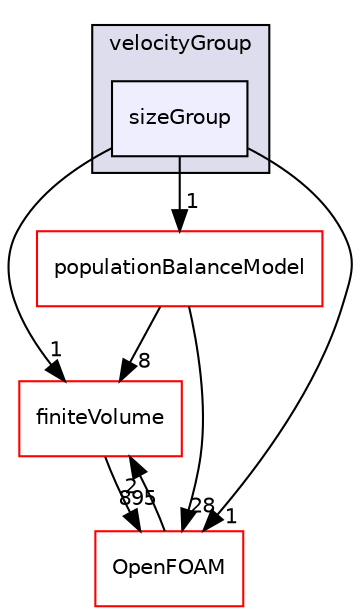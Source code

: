 digraph "src/phaseSystemModels/reactingEulerFoam/phaseSystems/diameterModels/velocityGroup/sizeGroup" {
  bgcolor=transparent;
  compound=true
  node [ fontsize="10", fontname="Helvetica"];
  edge [ labelfontsize="10", labelfontname="Helvetica"];
  subgraph clusterdir_271e7c6e1ecf85ff5235ed3b4871b05d {
    graph [ bgcolor="#ddddee", pencolor="black", label="velocityGroup" fontname="Helvetica", fontsize="10", URL="dir_271e7c6e1ecf85ff5235ed3b4871b05d.html"]
  dir_e316aae83fb5e8eb6e209d25cf00578a [shape=box, label="sizeGroup", style="filled", fillcolor="#eeeeff", pencolor="black", URL="dir_e316aae83fb5e8eb6e209d25cf00578a.html"];
  }
  dir_9bd15774b555cf7259a6fa18f99fe99b [shape=box label="finiteVolume" color="red" URL="dir_9bd15774b555cf7259a6fa18f99fe99b.html"];
  dir_4a6d1fbad301874a73ea01594d41bbe5 [shape=box label="populationBalanceModel" color="red" URL="dir_4a6d1fbad301874a73ea01594d41bbe5.html"];
  dir_c5473ff19b20e6ec4dfe5c310b3778a8 [shape=box label="OpenFOAM" color="red" URL="dir_c5473ff19b20e6ec4dfe5c310b3778a8.html"];
  dir_9bd15774b555cf7259a6fa18f99fe99b->dir_c5473ff19b20e6ec4dfe5c310b3778a8 [headlabel="895", labeldistance=1.5 headhref="dir_000814_002151.html"];
  dir_4a6d1fbad301874a73ea01594d41bbe5->dir_9bd15774b555cf7259a6fa18f99fe99b [headlabel="8", labeldistance=1.5 headhref="dir_000852_000814.html"];
  dir_4a6d1fbad301874a73ea01594d41bbe5->dir_c5473ff19b20e6ec4dfe5c310b3778a8 [headlabel="28", labeldistance=1.5 headhref="dir_000852_002151.html"];
  dir_c5473ff19b20e6ec4dfe5c310b3778a8->dir_9bd15774b555cf7259a6fa18f99fe99b [headlabel="2", labeldistance=1.5 headhref="dir_002151_000814.html"];
  dir_e316aae83fb5e8eb6e209d25cf00578a->dir_9bd15774b555cf7259a6fa18f99fe99b [headlabel="1", labeldistance=1.5 headhref="dir_003220_000814.html"];
  dir_e316aae83fb5e8eb6e209d25cf00578a->dir_4a6d1fbad301874a73ea01594d41bbe5 [headlabel="1", labeldistance=1.5 headhref="dir_003220_000852.html"];
  dir_e316aae83fb5e8eb6e209d25cf00578a->dir_c5473ff19b20e6ec4dfe5c310b3778a8 [headlabel="1", labeldistance=1.5 headhref="dir_003220_002151.html"];
}
